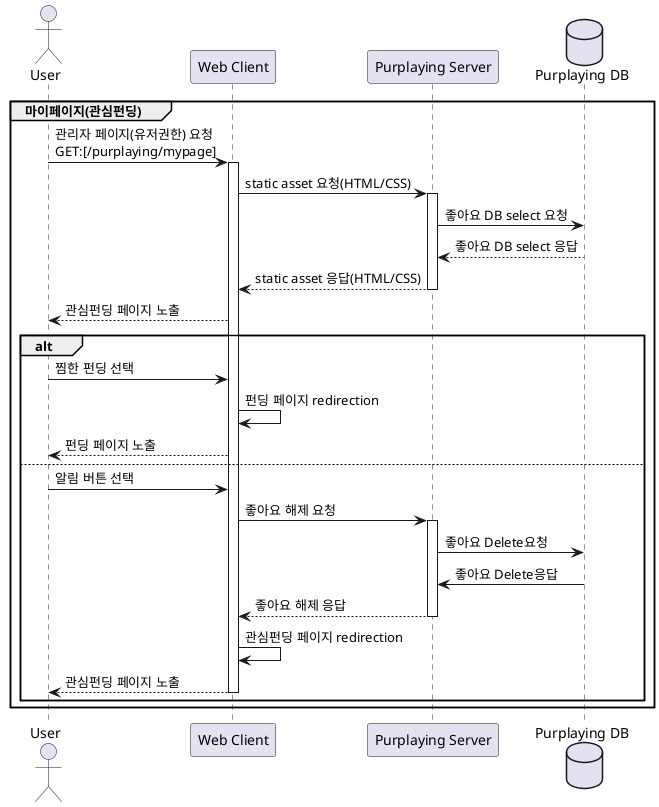@startuml

actor User
participant "Web Client" as C
participant "Purplaying Server" as S
database "Purplaying DB" as D

group 마이페이지(관심펀딩)
    User -> C:관리자 페이지(유저권한) 요청\nGET:[/purplaying/mypage]

    activate C
    C -> S:static asset 요청(HTML/CSS)
    activate S

    S -> D: 좋아요 DB select 요청
    D --> S: 좋아요 DB select 응답

    S --> C: static asset 응답(HTML/CSS)
    deactivate S

    C --> User:관심펀딩 페이지 노출

    alt
        User -> C: 찜한 펀딩 선택
        C -> C: 펀딩 페이지 redirection
        C --> User: 펀딩 페이지 노출
    else
        User -> C: 알림 버튼 선택
        C -> S: 좋아요 해제 요청
        activate S
        S -> D: 좋아요 Delete요청
        D -> S: 좋아요 Delete응답 
        S --> C: 좋아요 해제 응답
        deactivate S

        C -> C : 관심펀딩 페이지 redirection
        C --> User: 관심펀딩 페이지 노출
        deactivate C

        
        
    end
end



@enduml